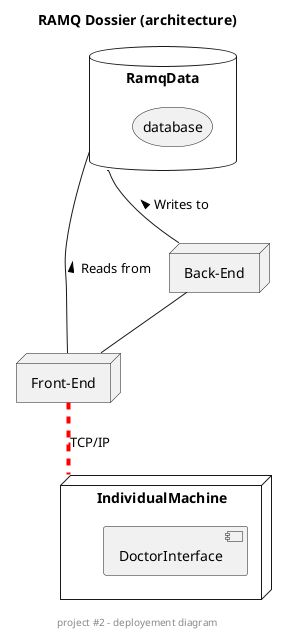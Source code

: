 @startuml
'DOCUMENTATION
'PLANTUML : https://plantuml.com/fr/deployment-diagram
'WHAT'S A DEPLOYEMENT DIAGRAM : https://www.lucidchart.com/pages/fr/diagramme-de-deploiement-uml
title RAMQ Dossier (architecture)
center footer project #2 - deployement diagram
database RamqData as RD{
    storage database
}
node Back-End as BE {
}

node Front-End as FE {
}

node IndividualMachine as IM{
    component DoctorInterface
}
FE -- RD : Reads from >
BE -- FE
RD -- BE : Writes to <
FE -[#red,dashed,thickness=4]- IM : TCP/IP


@enduml
